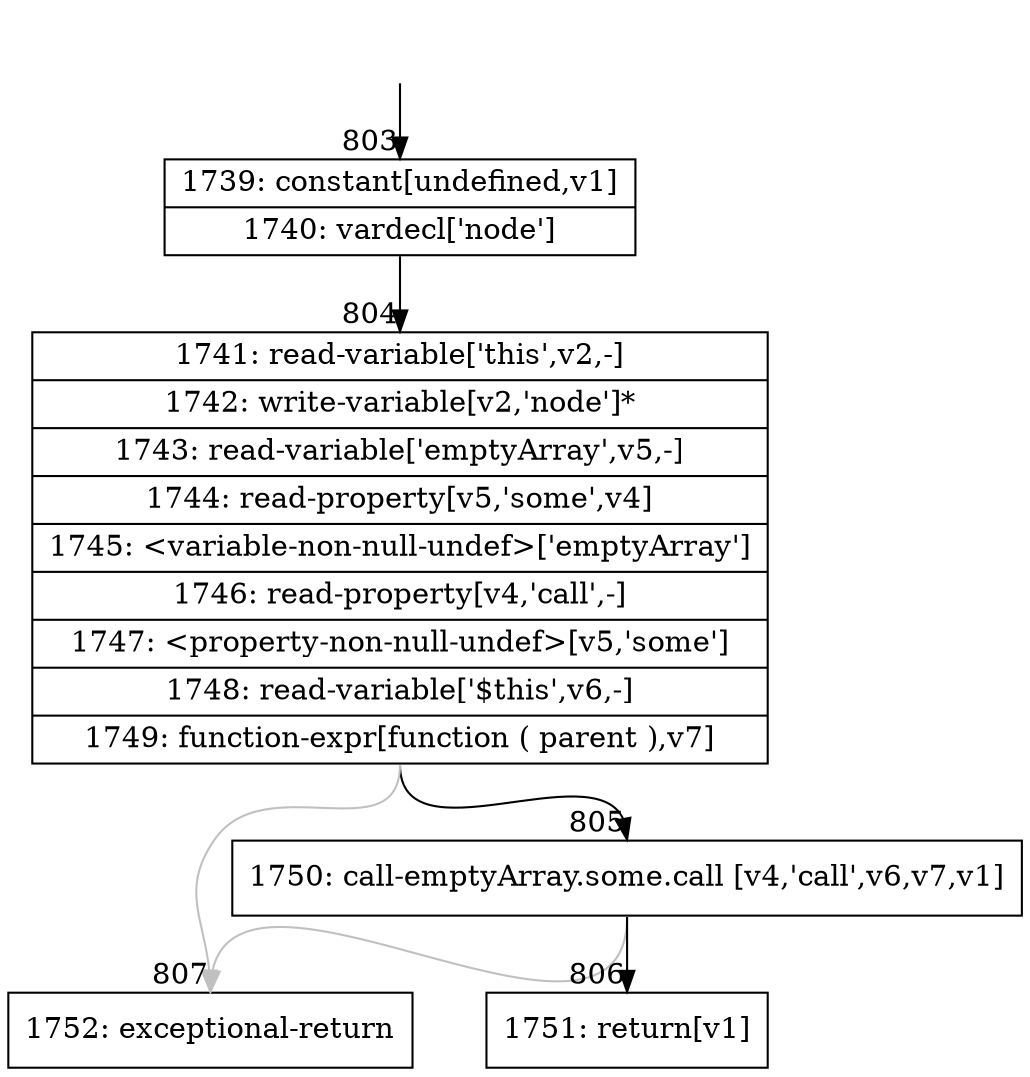 digraph {
rankdir="TD"
BB_entry74[shape=none,label=""];
BB_entry74 -> BB803 [tailport=s, headport=n, headlabel="    803"]
BB803 [shape=record label="{1739: constant[undefined,v1]|1740: vardecl['node']}" ] 
BB803 -> BB804 [tailport=s, headport=n, headlabel="      804"]
BB804 [shape=record label="{1741: read-variable['this',v2,-]|1742: write-variable[v2,'node']*|1743: read-variable['emptyArray',v5,-]|1744: read-property[v5,'some',v4]|1745: \<variable-non-null-undef\>['emptyArray']|1746: read-property[v4,'call',-]|1747: \<property-non-null-undef\>[v5,'some']|1748: read-variable['$this',v6,-]|1749: function-expr[function ( parent ),v7]}" ] 
BB804 -> BB805 [tailport=s, headport=n, headlabel="      805"]
BB804 -> BB807 [tailport=s, headport=n, color=gray, headlabel="      807"]
BB805 [shape=record label="{1750: call-emptyArray.some.call [v4,'call',v6,v7,v1]}" ] 
BB805 -> BB806 [tailport=s, headport=n, headlabel="      806"]
BB805 -> BB807 [tailport=s, headport=n, color=gray]
BB806 [shape=record label="{1751: return[v1]}" ] 
BB807 [shape=record label="{1752: exceptional-return}" ] 
//#$~ 483
}
